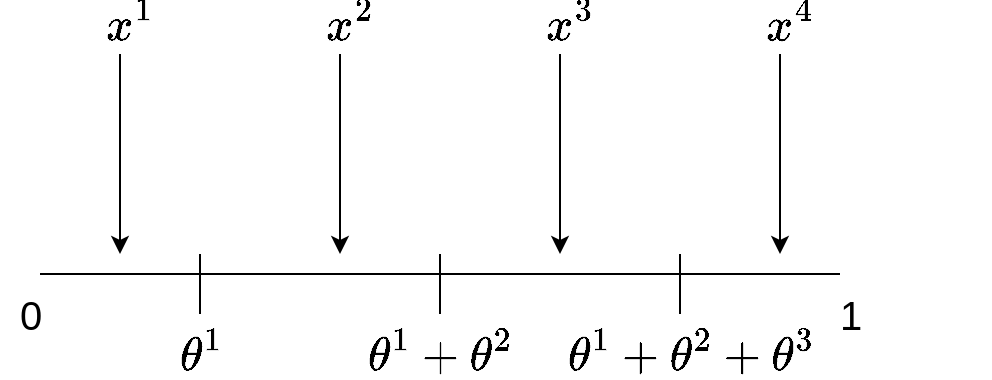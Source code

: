 <mxfile version="13.7.9" type="device"><diagram id="dz3HCZhuCXdf4BOOhBzZ" name="Page-1"><mxGraphModel dx="1350" dy="816" grid="1" gridSize="10" guides="1" tooltips="1" connect="1" arrows="1" fold="1" page="1" pageScale="1" pageWidth="850" pageHeight="1100" math="1" shadow="0"><root><mxCell id="0"/><mxCell id="1" parent="0"/><mxCell id="xeBOeS3i_N5ePMI8IICC-1" value="" style="endArrow=none;html=1;" parent="1" edge="1"><mxGeometry width="50" height="50" relative="1" as="geometry"><mxPoint x="240" y="310" as="sourcePoint"/><mxPoint x="640" y="310" as="targetPoint"/></mxGeometry></mxCell><mxCell id="xeBOeS3i_N5ePMI8IICC-2" value="" style="endArrow=none;html=1;" parent="1" edge="1"><mxGeometry width="50" height="50" relative="1" as="geometry"><mxPoint x="320" y="330" as="sourcePoint"/><mxPoint x="320" y="300" as="targetPoint"/></mxGeometry></mxCell><mxCell id="xeBOeS3i_N5ePMI8IICC-3" value="" style="endArrow=none;html=1;" parent="1" edge="1"><mxGeometry width="50" height="50" relative="1" as="geometry"><mxPoint x="440" y="330" as="sourcePoint"/><mxPoint x="440" y="300" as="targetPoint"/></mxGeometry></mxCell><mxCell id="xeBOeS3i_N5ePMI8IICC-4" value="" style="endArrow=none;html=1;" parent="1" edge="1"><mxGeometry width="50" height="50" relative="1" as="geometry"><mxPoint x="560" y="330" as="sourcePoint"/><mxPoint x="560" y="300" as="targetPoint"/></mxGeometry></mxCell><mxCell id="xeBOeS3i_N5ePMI8IICC-5" value="&lt;font style=&quot;font-size: 20px&quot;&gt;0&lt;/font&gt;" style="text;html=1;align=center;verticalAlign=middle;resizable=0;points=[];autosize=1;" parent="1" vertex="1"><mxGeometry x="220" y="320" width="30" height="20" as="geometry"/></mxCell><mxCell id="xeBOeS3i_N5ePMI8IICC-6" value="&lt;font style=&quot;font-size: 20px&quot;&gt;1&lt;/font&gt;" style="text;html=1;align=center;verticalAlign=middle;resizable=0;points=[];autosize=1;" parent="1" vertex="1"><mxGeometry x="630" y="320" width="30" height="20" as="geometry"/></mxCell><mxCell id="xeBOeS3i_N5ePMI8IICC-8" value="&lt;span style=&quot;font-size: 20px&quot;&gt;$$\theta^1$$&lt;/span&gt;" style="text;html=1;align=center;verticalAlign=middle;resizable=0;points=[];autosize=1;" parent="1" vertex="1"><mxGeometry x="255" y="340" width="130" height="20" as="geometry"/></mxCell><mxCell id="xeBOeS3i_N5ePMI8IICC-9" value="&lt;span style=&quot;font-size: 20px&quot;&gt;$$\theta^1+\theta^2$$&lt;/span&gt;" style="text;html=1;align=center;verticalAlign=middle;resizable=0;points=[];autosize=1;" parent="1" vertex="1"><mxGeometry x="335" y="340" width="210" height="20" as="geometry"/></mxCell><mxCell id="xeBOeS3i_N5ePMI8IICC-10" value="&lt;span style=&quot;font-size: 20px&quot;&gt;$$\theta^1+\theta^2+\theta^3$$&lt;/span&gt;" style="text;html=1;align=center;verticalAlign=middle;resizable=0;points=[];autosize=1;" parent="1" vertex="1"><mxGeometry x="415" y="340" width="300" height="20" as="geometry"/></mxCell><mxCell id="xeBOeS3i_N5ePMI8IICC-11" value="" style="endArrow=classic;html=1;" parent="1" edge="1"><mxGeometry width="50" height="50" relative="1" as="geometry"><mxPoint x="280" y="200" as="sourcePoint"/><mxPoint x="280" y="300" as="targetPoint"/></mxGeometry></mxCell><mxCell id="xeBOeS3i_N5ePMI8IICC-12" value="&lt;span style=&quot;font-size: 20px&quot;&gt;$$x^1$$&lt;/span&gt;" style="text;html=1;align=center;verticalAlign=middle;resizable=0;points=[];autosize=1;" parent="1" vertex="1"><mxGeometry x="240" y="175" width="90" height="20" as="geometry"/></mxCell><mxCell id="xeBOeS3i_N5ePMI8IICC-13" value="" style="endArrow=classic;html=1;" parent="1" edge="1"><mxGeometry width="50" height="50" relative="1" as="geometry"><mxPoint x="390" y="200" as="sourcePoint"/><mxPoint x="390" y="300" as="targetPoint"/></mxGeometry></mxCell><mxCell id="xeBOeS3i_N5ePMI8IICC-14" value="&lt;span style=&quot;font-size: 20px&quot;&gt;$$x^2$$&lt;/span&gt;" style="text;html=1;align=center;verticalAlign=middle;resizable=0;points=[];autosize=1;" parent="1" vertex="1"><mxGeometry x="350" y="175" width="90" height="20" as="geometry"/></mxCell><mxCell id="xeBOeS3i_N5ePMI8IICC-15" value="" style="endArrow=classic;html=1;" parent="1" edge="1"><mxGeometry width="50" height="50" relative="1" as="geometry"><mxPoint x="500" y="200" as="sourcePoint"/><mxPoint x="500" y="300" as="targetPoint"/></mxGeometry></mxCell><mxCell id="xeBOeS3i_N5ePMI8IICC-16" value="&lt;span style=&quot;font-size: 20px&quot;&gt;$$x^3$$&lt;/span&gt;" style="text;html=1;align=center;verticalAlign=middle;resizable=0;points=[];autosize=1;" parent="1" vertex="1"><mxGeometry x="460" y="175" width="90" height="20" as="geometry"/></mxCell><mxCell id="xeBOeS3i_N5ePMI8IICC-17" value="" style="endArrow=classic;html=1;" parent="1" edge="1"><mxGeometry width="50" height="50" relative="1" as="geometry"><mxPoint x="610" y="200" as="sourcePoint"/><mxPoint x="610" y="300" as="targetPoint"/></mxGeometry></mxCell><mxCell id="xeBOeS3i_N5ePMI8IICC-18" value="&lt;span style=&quot;font-size: 20px&quot;&gt;$$x^4$$&lt;/span&gt;" style="text;html=1;align=center;verticalAlign=middle;resizable=0;points=[];autosize=1;" parent="1" vertex="1"><mxGeometry x="570" y="175" width="90" height="20" as="geometry"/></mxCell></root></mxGraphModel></diagram></mxfile>